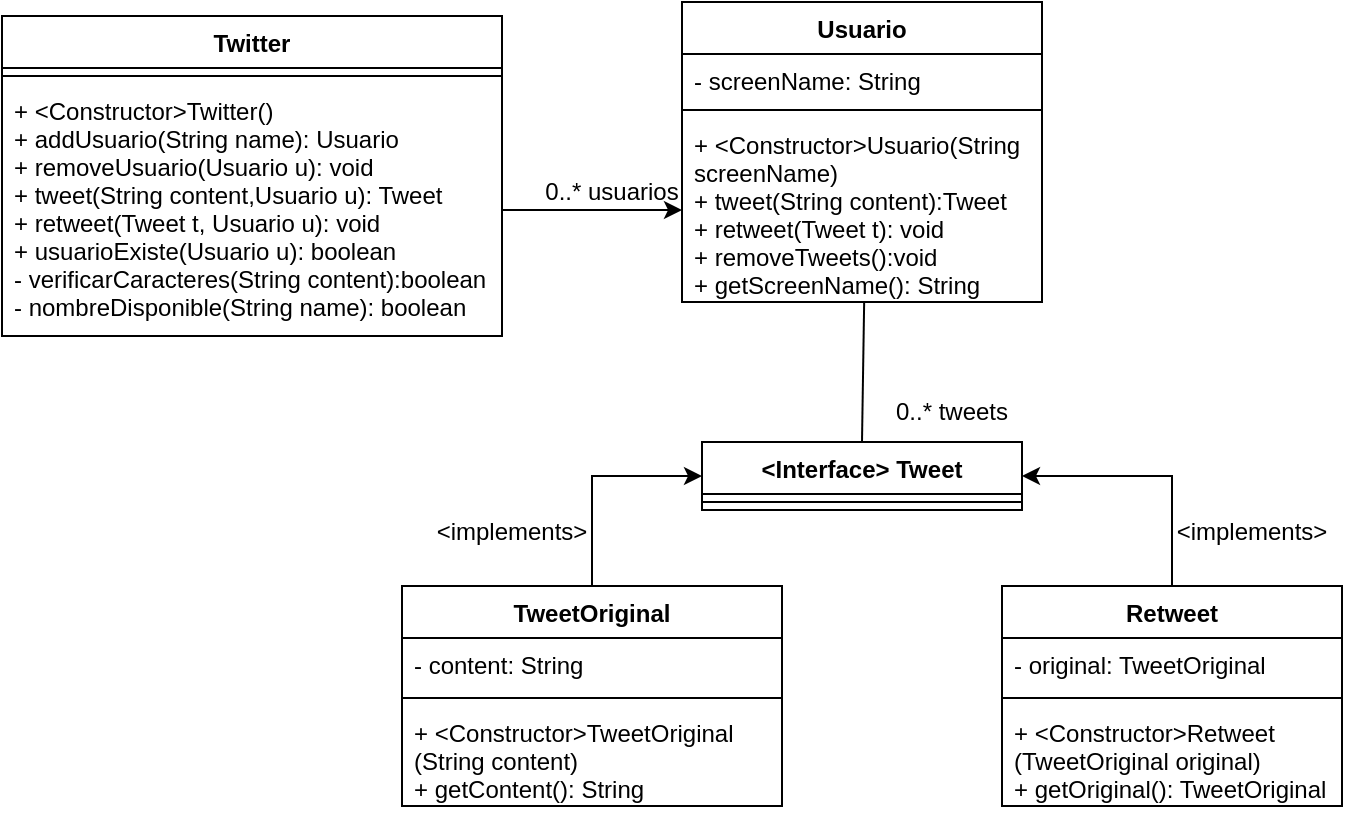 <mxfile version="17.2.4" type="browser" pages="4"><diagram id="TSHUVk2I40-_0vHM_OdW" name="Page-1"><mxGraphModel dx="1422" dy="762" grid="1" gridSize="10" guides="1" tooltips="1" connect="1" arrows="1" fold="1" page="1" pageScale="1" pageWidth="827" pageHeight="1169" background="#ffffff" math="0" shadow="0"><root><mxCell id="0"/><mxCell id="1" parent="0"/><mxCell id="HPPZhZ9E5tNDlaYOLrCo-1" value="Twitter" style="swimlane;fontStyle=1;align=center;verticalAlign=top;childLayout=stackLayout;horizontal=1;startSize=26;horizontalStack=0;resizeParent=1;resizeParentMax=0;resizeLast=0;collapsible=1;marginBottom=0;" parent="1" vertex="1"><mxGeometry x="50" y="77" width="250" height="160" as="geometry"/></mxCell><mxCell id="HPPZhZ9E5tNDlaYOLrCo-3" value="" style="line;strokeWidth=1;fillColor=none;align=left;verticalAlign=middle;spacingTop=-1;spacingLeft=3;spacingRight=3;rotatable=0;labelPosition=right;points=[];portConstraint=eastwest;" parent="HPPZhZ9E5tNDlaYOLrCo-1" vertex="1"><mxGeometry y="26" width="250" height="8" as="geometry"/></mxCell><mxCell id="HPPZhZ9E5tNDlaYOLrCo-4" value="+ &lt;Constructor&gt;Twitter()&#10;+ addUsuario(String name): Usuario&#10;+ removeUsuario(Usuario u): void&#10;+ tweet(String content,Usuario u): Tweet&#10;+ retweet(Tweet t, Usuario u): void&#10;+ usuarioExiste(Usuario u): boolean&#10;- verificarCaracteres(String content):boolean&#10;- nombreDisponible(String name): boolean" style="text;strokeColor=none;fillColor=none;align=left;verticalAlign=top;spacingLeft=4;spacingRight=4;overflow=hidden;rotatable=0;points=[[0,0.5],[1,0.5]];portConstraint=eastwest;" parent="HPPZhZ9E5tNDlaYOLrCo-1" vertex="1"><mxGeometry y="34" width="250" height="126" as="geometry"/></mxCell><mxCell id="HPPZhZ9E5tNDlaYOLrCo-8" value="Usuario" style="swimlane;fontStyle=1;align=center;verticalAlign=top;childLayout=stackLayout;horizontal=1;startSize=26;horizontalStack=0;resizeParent=1;resizeParentMax=0;resizeLast=0;collapsible=1;marginBottom=0;" parent="1" vertex="1"><mxGeometry x="390" y="70" width="180" height="150" as="geometry"/></mxCell><mxCell id="HPPZhZ9E5tNDlaYOLrCo-9" value="- screenName: String" style="text;strokeColor=none;fillColor=none;align=left;verticalAlign=top;spacingLeft=4;spacingRight=4;overflow=hidden;rotatable=0;points=[[0,0.5],[1,0.5]];portConstraint=eastwest;" parent="HPPZhZ9E5tNDlaYOLrCo-8" vertex="1"><mxGeometry y="26" width="180" height="24" as="geometry"/></mxCell><mxCell id="HPPZhZ9E5tNDlaYOLrCo-10" value="" style="line;strokeWidth=1;fillColor=none;align=left;verticalAlign=middle;spacingTop=-1;spacingLeft=3;spacingRight=3;rotatable=0;labelPosition=right;points=[];portConstraint=eastwest;" parent="HPPZhZ9E5tNDlaYOLrCo-8" vertex="1"><mxGeometry y="50" width="180" height="8" as="geometry"/></mxCell><mxCell id="HPPZhZ9E5tNDlaYOLrCo-11" value="+ &lt;Constructor&gt;Usuario(String&#10;screenName)&#10;+ tweet(String content):Tweet&#10;+ retweet(Tweet t): void&#10;+ removeTweets():void&#10;+ getScreenName(): String" style="text;strokeColor=none;fillColor=none;align=left;verticalAlign=top;spacingLeft=4;spacingRight=4;overflow=hidden;rotatable=0;points=[[0,0.5],[1,0.5]];portConstraint=eastwest;" parent="HPPZhZ9E5tNDlaYOLrCo-8" vertex="1"><mxGeometry y="58" width="180" height="92" as="geometry"/></mxCell><mxCell id="HPPZhZ9E5tNDlaYOLrCo-13" value="0..* usuarios" style="text;html=1;strokeColor=none;fillColor=none;align=center;verticalAlign=middle;whiteSpace=wrap;rounded=0;" parent="1" vertex="1"><mxGeometry x="320" y="150" width="70" height="30" as="geometry"/></mxCell><mxCell id="HPPZhZ9E5tNDlaYOLrCo-22" style="edgeStyle=orthogonalEdgeStyle;rounded=0;orthogonalLoop=1;jettySize=auto;html=1;entryX=0.5;entryY=1;entryDx=0;entryDy=0;" parent="1" edge="1"><mxGeometry relative="1" as="geometry"><mxPoint x="480" y="400" as="sourcePoint"/><mxPoint x="480" y="400" as="targetPoint"/></mxGeometry></mxCell><mxCell id="HPPZhZ9E5tNDlaYOLrCo-24" value="" style="endArrow=none;html=1;rounded=0;entryX=0.506;entryY=1;entryDx=0;entryDy=0;entryPerimeter=0;exitX=0.5;exitY=0;exitDx=0;exitDy=0;" parent="1" target="HPPZhZ9E5tNDlaYOLrCo-11" edge="1"><mxGeometry width="50" height="50" relative="1" as="geometry"><mxPoint x="480" y="290" as="sourcePoint"/><mxPoint x="440" y="360" as="targetPoint"/></mxGeometry></mxCell><mxCell id="HPPZhZ9E5tNDlaYOLrCo-30" value="0..* tweets" style="text;html=1;strokeColor=none;fillColor=none;align=center;verticalAlign=middle;whiteSpace=wrap;rounded=0;" parent="1" vertex="1"><mxGeometry x="490" y="260" width="70" height="30" as="geometry"/></mxCell><mxCell id="A2UBkmZoUkTn5_PMz20R-22" style="edgeStyle=orthogonalEdgeStyle;rounded=0;orthogonalLoop=1;jettySize=auto;html=1;entryX=1;entryY=0.5;entryDx=0;entryDy=0;" parent="1" source="HPPZhZ9E5tNDlaYOLrCo-31" target="HPPZhZ9E5tNDlaYOLrCo-35" edge="1"><mxGeometry relative="1" as="geometry"/></mxCell><mxCell id="HPPZhZ9E5tNDlaYOLrCo-31" value="Retweet" style="swimlane;fontStyle=1;align=center;verticalAlign=top;childLayout=stackLayout;horizontal=1;startSize=26;horizontalStack=0;resizeParent=1;resizeParentMax=0;resizeLast=0;collapsible=1;marginBottom=0;" parent="1" vertex="1"><mxGeometry x="550" y="362" width="170" height="110" as="geometry"/></mxCell><mxCell id="HPPZhZ9E5tNDlaYOLrCo-32" value="- original: TweetOriginal" style="text;strokeColor=none;fillColor=none;align=left;verticalAlign=top;spacingLeft=4;spacingRight=4;overflow=hidden;rotatable=0;points=[[0,0.5],[1,0.5]];portConstraint=eastwest;" parent="HPPZhZ9E5tNDlaYOLrCo-31" vertex="1"><mxGeometry y="26" width="170" height="26" as="geometry"/></mxCell><mxCell id="HPPZhZ9E5tNDlaYOLrCo-33" value="" style="line;strokeWidth=1;fillColor=none;align=left;verticalAlign=middle;spacingTop=-1;spacingLeft=3;spacingRight=3;rotatable=0;labelPosition=right;points=[];portConstraint=eastwest;" parent="HPPZhZ9E5tNDlaYOLrCo-31" vertex="1"><mxGeometry y="52" width="170" height="8" as="geometry"/></mxCell><mxCell id="HPPZhZ9E5tNDlaYOLrCo-34" value="+ &lt;Constructor&gt;Retweet&#10;(TweetOriginal original)&#10;+ getOriginal(): TweetOriginal" style="text;strokeColor=none;fillColor=none;align=left;verticalAlign=top;spacingLeft=4;spacingRight=4;overflow=hidden;rotatable=0;points=[[0,0.5],[1,0.5]];portConstraint=eastwest;" parent="HPPZhZ9E5tNDlaYOLrCo-31" vertex="1"><mxGeometry y="60" width="170" height="50" as="geometry"/></mxCell><mxCell id="HPPZhZ9E5tNDlaYOLrCo-35" value="&lt;Interface&gt; Tweet" style="swimlane;fontStyle=1;align=center;verticalAlign=top;childLayout=stackLayout;horizontal=1;startSize=26;horizontalStack=0;resizeParent=1;resizeParentMax=0;resizeLast=0;collapsible=1;marginBottom=0;" parent="1" vertex="1"><mxGeometry x="400" y="290" width="160" height="34" as="geometry"/></mxCell><mxCell id="HPPZhZ9E5tNDlaYOLrCo-37" value="" style="line;strokeWidth=1;fillColor=none;align=left;verticalAlign=middle;spacingTop=-1;spacingLeft=3;spacingRight=3;rotatable=0;labelPosition=right;points=[];portConstraint=eastwest;" parent="HPPZhZ9E5tNDlaYOLrCo-35" vertex="1"><mxGeometry y="26" width="160" height="8" as="geometry"/></mxCell><mxCell id="A2UBkmZoUkTn5_PMz20R-21" style="edgeStyle=orthogonalEdgeStyle;rounded=0;orthogonalLoop=1;jettySize=auto;html=1;entryX=0;entryY=0.5;entryDx=0;entryDy=0;" parent="1" source="bkz3b2uXtcvlsztF92QM-1" target="HPPZhZ9E5tNDlaYOLrCo-35" edge="1"><mxGeometry relative="1" as="geometry"/></mxCell><mxCell id="bkz3b2uXtcvlsztF92QM-1" value="TweetOriginal" style="swimlane;fontStyle=1;align=center;verticalAlign=top;childLayout=stackLayout;horizontal=1;startSize=26;horizontalStack=0;resizeParent=1;resizeParentMax=0;resizeLast=0;collapsible=1;marginBottom=0;" parent="1" vertex="1"><mxGeometry x="250" y="362" width="190" height="110" as="geometry"/></mxCell><mxCell id="bkz3b2uXtcvlsztF92QM-2" value="- content: String" style="text;strokeColor=none;fillColor=none;align=left;verticalAlign=top;spacingLeft=4;spacingRight=4;overflow=hidden;rotatable=0;points=[[0,0.5],[1,0.5]];portConstraint=eastwest;" parent="bkz3b2uXtcvlsztF92QM-1" vertex="1"><mxGeometry y="26" width="190" height="26" as="geometry"/></mxCell><mxCell id="bkz3b2uXtcvlsztF92QM-3" value="" style="line;strokeWidth=1;fillColor=none;align=left;verticalAlign=middle;spacingTop=-1;spacingLeft=3;spacingRight=3;rotatable=0;labelPosition=right;points=[];portConstraint=eastwest;" parent="bkz3b2uXtcvlsztF92QM-1" vertex="1"><mxGeometry y="52" width="190" height="8" as="geometry"/></mxCell><mxCell id="bkz3b2uXtcvlsztF92QM-4" value="+ &lt;Constructor&gt;TweetOriginal&#10;(String content)&#10;+ getContent(): String" style="text;strokeColor=none;fillColor=none;align=left;verticalAlign=top;spacingLeft=4;spacingRight=4;overflow=hidden;rotatable=0;points=[[0,0.5],[1,0.5]];portConstraint=eastwest;" parent="bkz3b2uXtcvlsztF92QM-1" vertex="1"><mxGeometry y="60" width="190" height="50" as="geometry"/></mxCell><mxCell id="A2UBkmZoUkTn5_PMz20R-20" style="edgeStyle=orthogonalEdgeStyle;rounded=0;orthogonalLoop=1;jettySize=auto;html=1;entryX=0;entryY=0.5;entryDx=0;entryDy=0;" parent="1" source="HPPZhZ9E5tNDlaYOLrCo-4" target="HPPZhZ9E5tNDlaYOLrCo-11" edge="1"><mxGeometry relative="1" as="geometry"/></mxCell><mxCell id="A2UBkmZoUkTn5_PMz20R-23" value="&amp;lt;implements&amp;gt;" style="text;html=1;strokeColor=none;fillColor=none;align=center;verticalAlign=middle;whiteSpace=wrap;rounded=0;" parent="1" vertex="1"><mxGeometry x="270" y="320" width="70" height="30" as="geometry"/></mxCell><mxCell id="A2UBkmZoUkTn5_PMz20R-24" value="&amp;lt;implements&amp;gt;" style="text;html=1;strokeColor=none;fillColor=none;align=center;verticalAlign=middle;whiteSpace=wrap;rounded=0;" parent="1" vertex="1"><mxGeometry x="640" y="320" width="70" height="30" as="geometry"/></mxCell></root></mxGraphModel></diagram><diagram id="6MHcppzRqcCJ2Sse2LQU" name="Page-2"><mxGraphModel dx="1422" dy="1931" grid="1" gridSize="10" guides="1" tooltips="1" connect="1" arrows="1" fold="1" page="1" pageScale="1" pageWidth="827" pageHeight="1169" math="0" shadow="0"><root><mxCell id="0"/><mxCell id="1" parent="0"/><mxCell id="1G2AqjluWVR3TIqNgubE-1" value="Biblioteca" style="swimlane;fontStyle=1;align=center;verticalAlign=top;childLayout=stackLayout;horizontal=1;startSize=26;horizontalStack=0;resizeParent=1;resizeParentMax=0;resizeLast=0;collapsible=1;marginBottom=0;" parent="1" vertex="1"><mxGeometry x="80" y="-1120" width="200" height="130" as="geometry"/></mxCell><mxCell id="1G2AqjluWVR3TIqNgubE-2" value="" style="line;strokeWidth=1;fillColor=none;align=left;verticalAlign=middle;spacingTop=-1;spacingLeft=3;spacingRight=3;rotatable=0;labelPosition=right;points=[];portConstraint=eastwest;" parent="1G2AqjluWVR3TIqNgubE-1" vertex="1"><mxGeometry y="26" width="200" height="8" as="geometry"/></mxCell><mxCell id="1G2AqjluWVR3TIqNgubE-3" value="+ &lt;Constructor&gt; Biblioteca()&#10;+ agregarSocio(Socio socio): void&#10;+ exportarSocios(): String&#10;+ getExporter(): VorheesExporter&#10;+ setExporter(VorheesExporter&#10;   exporter): void" style="text;strokeColor=none;fillColor=none;align=left;verticalAlign=top;spacingLeft=4;spacingRight=4;overflow=hidden;rotatable=0;points=[[0,0.5],[1,0.5]];portConstraint=eastwest;" parent="1G2AqjluWVR3TIqNgubE-1" vertex="1"><mxGeometry y="34" width="200" height="96" as="geometry"/></mxCell><mxCell id="1G2AqjluWVR3TIqNgubE-4" value="Socio" style="swimlane;fontStyle=1;align=center;verticalAlign=top;childLayout=stackLayout;horizontal=1;startSize=26;horizontalStack=0;resizeParent=1;resizeParentMax=0;resizeLast=0;collapsible=1;marginBottom=0;" parent="1" vertex="1"><mxGeometry x="400" y="-1150" width="210" height="210" as="geometry"/></mxCell><mxCell id="1G2AqjluWVR3TIqNgubE-5" value="- nombre: String&#10;- legajo: String&#10;- email: String" style="text;strokeColor=none;fillColor=none;align=left;verticalAlign=top;spacingLeft=4;spacingRight=4;overflow=hidden;rotatable=0;points=[[0,0.5],[1,0.5]];portConstraint=eastwest;" parent="1G2AqjluWVR3TIqNgubE-4" vertex="1"><mxGeometry y="26" width="210" height="54" as="geometry"/></mxCell><mxCell id="1G2AqjluWVR3TIqNgubE-6" value="" style="line;strokeWidth=1;fillColor=none;align=left;verticalAlign=middle;spacingTop=-1;spacingLeft=3;spacingRight=3;rotatable=0;labelPosition=right;points=[];portConstraint=eastwest;" parent="1G2AqjluWVR3TIqNgubE-4" vertex="1"><mxGeometry y="80" width="210" height="8" as="geometry"/></mxCell><mxCell id="1G2AqjluWVR3TIqNgubE-7" value="+ &lt;Constructor&gt; Socio(String nombre,&#10;String email, String legajo)&#10;+ setNombre(String nombre): void&#10;+ setLegajo(String legajo): void&#10;+ setEmail(String email): void&#10;+ getNombre(): String&#10;+ getLegajo(): String&#10;+ getEmail(): String&#10;" style="text;strokeColor=none;fillColor=none;align=left;verticalAlign=top;spacingLeft=4;spacingRight=4;overflow=hidden;rotatable=0;points=[[0,0.5],[1,0.5]];portConstraint=eastwest;" parent="1G2AqjluWVR3TIqNgubE-4" vertex="1"><mxGeometry y="88" width="210" height="122" as="geometry"/></mxCell><mxCell id="1G2AqjluWVR3TIqNgubE-8" value="0..* socios" style="text;html=1;strokeColor=none;fillColor=none;align=center;verticalAlign=middle;whiteSpace=wrap;rounded=0;" parent="1" vertex="1"><mxGeometry x="330" y="-1060" width="60" height="30" as="geometry"/></mxCell><mxCell id="1G2AqjluWVR3TIqNgubE-9" value="VorheesExporter" style="swimlane;fontStyle=1;align=center;verticalAlign=top;childLayout=stackLayout;horizontal=1;startSize=26;horizontalStack=0;resizeParent=1;resizeParentMax=0;resizeLast=0;collapsible=1;marginBottom=0;" parent="1" vertex="1"><mxGeometry x="80" y="-930" width="200" height="80" as="geometry"/></mxCell><mxCell id="1G2AqjluWVR3TIqNgubE-10" value="" style="line;strokeWidth=1;fillColor=none;align=left;verticalAlign=middle;spacingTop=-1;spacingLeft=3;spacingRight=3;rotatable=0;labelPosition=right;points=[];portConstraint=eastwest;" parent="1G2AqjluWVR3TIqNgubE-9" vertex="1"><mxGeometry y="26" width="200" height="8" as="geometry"/></mxCell><mxCell id="1G2AqjluWVR3TIqNgubE-11" value="- exportar(Socio socio): String&#10;+ exportar(List&lt;Socio&gt;): String" style="text;strokeColor=none;fillColor=none;align=left;verticalAlign=top;spacingLeft=4;spacingRight=4;overflow=hidden;rotatable=0;points=[[0,0.5],[1,0.5]];portConstraint=eastwest;" parent="1G2AqjluWVR3TIqNgubE-9" vertex="1"><mxGeometry y="34" width="200" height="46" as="geometry"/></mxCell><mxCell id="1G2AqjluWVR3TIqNgubE-12" value="exporter" style="text;html=1;strokeColor=none;fillColor=none;align=center;verticalAlign=middle;whiteSpace=wrap;rounded=0;" parent="1" vertex="1"><mxGeometry x="180" y="-955" width="60" height="30" as="geometry"/></mxCell><mxCell id="1G2AqjluWVR3TIqNgubE-13" value="" style="endArrow=classic;html=1;rounded=0;" parent="1" edge="1"><mxGeometry width="50" height="50" relative="1" as="geometry"><mxPoint x="180" y="-990" as="sourcePoint"/><mxPoint x="180" y="-930" as="targetPoint"/></mxGeometry></mxCell><mxCell id="1G2AqjluWVR3TIqNgubE-14" style="edgeStyle=orthogonalEdgeStyle;rounded=0;orthogonalLoop=1;jettySize=auto;html=1;entryX=0;entryY=0.197;entryDx=0;entryDy=0;entryPerimeter=0;" parent="1" source="1G2AqjluWVR3TIqNgubE-3" target="1G2AqjluWVR3TIqNgubE-7" edge="1"><mxGeometry relative="1" as="geometry"/></mxCell></root></mxGraphModel></diagram><diagram id="qpc49X_lmEULQzka7Zgq" name="Page-2b"><mxGraphModel dx="1422" dy="1931" grid="1" gridSize="10" guides="1" tooltips="1" connect="1" arrows="1" fold="1" page="1" pageScale="1" pageWidth="827" pageHeight="1169" math="0" shadow="0"><root><mxCell id="0"/><mxCell id="1" parent="0"/><mxCell id="pLy4Xo_ZBQkmExoFwSUJ-1" value="&lt;Adaptee&gt; Biblioteca" style="swimlane;fontStyle=1;align=center;verticalAlign=top;childLayout=stackLayout;horizontal=1;startSize=26;horizontalStack=0;resizeParent=1;resizeParentMax=0;resizeLast=0;collapsible=1;marginBottom=0;" parent="1" vertex="1"><mxGeometry x="151" y="-780" width="200" height="130" as="geometry"/></mxCell><mxCell id="pLy4Xo_ZBQkmExoFwSUJ-2" value="" style="line;strokeWidth=1;fillColor=none;align=left;verticalAlign=middle;spacingTop=-1;spacingLeft=3;spacingRight=3;rotatable=0;labelPosition=right;points=[];portConstraint=eastwest;" parent="pLy4Xo_ZBQkmExoFwSUJ-1" vertex="1"><mxGeometry y="26" width="200" height="8" as="geometry"/></mxCell><mxCell id="pLy4Xo_ZBQkmExoFwSUJ-3" value="+ &lt;Constructor&gt; Biblioteca()&#10;+ agregarSocio(Socio socio): void&#10;+ exportarSocios(): String&#10;+ getExporter(): VorheesExporter&#10;+ setExporter(VorheesExporter&#10;   exporter): void" style="text;strokeColor=none;fillColor=none;align=left;verticalAlign=top;spacingLeft=4;spacingRight=4;overflow=hidden;rotatable=0;points=[[0,0.5],[1,0.5]];portConstraint=eastwest;" parent="pLy4Xo_ZBQkmExoFwSUJ-1" vertex="1"><mxGeometry y="34" width="200" height="96" as="geometry"/></mxCell><mxCell id="pLy4Xo_ZBQkmExoFwSUJ-4" value="Socio" style="swimlane;fontStyle=1;align=center;verticalAlign=top;childLayout=stackLayout;horizontal=1;startSize=26;horizontalStack=0;resizeParent=1;resizeParentMax=0;resizeLast=0;collapsible=1;marginBottom=0;" parent="1" vertex="1"><mxGeometry x="471" y="-810" width="210" height="210" as="geometry"/></mxCell><mxCell id="pLy4Xo_ZBQkmExoFwSUJ-5" value="- nombre: String&#10;- legajo: String&#10;- email: String" style="text;strokeColor=none;fillColor=none;align=left;verticalAlign=top;spacingLeft=4;spacingRight=4;overflow=hidden;rotatable=0;points=[[0,0.5],[1,0.5]];portConstraint=eastwest;" parent="pLy4Xo_ZBQkmExoFwSUJ-4" vertex="1"><mxGeometry y="26" width="210" height="54" as="geometry"/></mxCell><mxCell id="pLy4Xo_ZBQkmExoFwSUJ-6" value="" style="line;strokeWidth=1;fillColor=none;align=left;verticalAlign=middle;spacingTop=-1;spacingLeft=3;spacingRight=3;rotatable=0;labelPosition=right;points=[];portConstraint=eastwest;" parent="pLy4Xo_ZBQkmExoFwSUJ-4" vertex="1"><mxGeometry y="80" width="210" height="8" as="geometry"/></mxCell><mxCell id="pLy4Xo_ZBQkmExoFwSUJ-7" value="+ &lt;Constructor&gt; Socio(String nombre,&#10;String email, String legajo)&#10;+ setNombre(String nombre): void&#10;+ setLegajo(String legajo): void&#10;+ setEmail(String email): void&#10;+ getNombre(): String&#10;+ getLegajo(): String&#10;+ getEmail(): String&#10;" style="text;strokeColor=none;fillColor=none;align=left;verticalAlign=top;spacingLeft=4;spacingRight=4;overflow=hidden;rotatable=0;points=[[0,0.5],[1,0.5]];portConstraint=eastwest;" parent="pLy4Xo_ZBQkmExoFwSUJ-4" vertex="1"><mxGeometry y="88" width="210" height="122" as="geometry"/></mxCell><mxCell id="pLy4Xo_ZBQkmExoFwSUJ-8" value="0..* socios" style="text;html=1;strokeColor=none;fillColor=none;align=center;verticalAlign=middle;whiteSpace=wrap;rounded=0;" parent="1" vertex="1"><mxGeometry x="401" y="-720" width="60" height="30" as="geometry"/></mxCell><mxCell id="pLy4Xo_ZBQkmExoFwSUJ-9" value="VorheesExporter" style="swimlane;fontStyle=1;align=center;verticalAlign=top;childLayout=stackLayout;horizontal=1;startSize=26;horizontalStack=0;resizeParent=1;resizeParentMax=0;resizeLast=0;collapsible=1;marginBottom=0;" parent="1" vertex="1"><mxGeometry x="151" y="-590" width="200" height="80" as="geometry"/></mxCell><mxCell id="pLy4Xo_ZBQkmExoFwSUJ-10" value="" style="line;strokeWidth=1;fillColor=none;align=left;verticalAlign=middle;spacingTop=-1;spacingLeft=3;spacingRight=3;rotatable=0;labelPosition=right;points=[];portConstraint=eastwest;" parent="pLy4Xo_ZBQkmExoFwSUJ-9" vertex="1"><mxGeometry y="26" width="200" height="8" as="geometry"/></mxCell><mxCell id="pLy4Xo_ZBQkmExoFwSUJ-11" value="- exportar(Socio socio): String&#10;+ exportar(List&lt;Socio&gt;): String" style="text;strokeColor=none;fillColor=none;align=left;verticalAlign=top;spacingLeft=4;spacingRight=4;overflow=hidden;rotatable=0;points=[[0,0.5],[1,0.5]];portConstraint=eastwest;" parent="pLy4Xo_ZBQkmExoFwSUJ-9" vertex="1"><mxGeometry y="34" width="200" height="46" as="geometry"/></mxCell><mxCell id="pLy4Xo_ZBQkmExoFwSUJ-12" value="exporter" style="text;html=1;strokeColor=none;fillColor=none;align=center;verticalAlign=middle;whiteSpace=wrap;rounded=0;" parent="1" vertex="1"><mxGeometry x="251" y="-615" width="60" height="30" as="geometry"/></mxCell><mxCell id="pLy4Xo_ZBQkmExoFwSUJ-13" value="" style="endArrow=classic;html=1;rounded=0;" parent="1" edge="1"><mxGeometry width="50" height="50" relative="1" as="geometry"><mxPoint x="251" y="-650" as="sourcePoint"/><mxPoint x="251" y="-590" as="targetPoint"/></mxGeometry></mxCell><mxCell id="pLy4Xo_ZBQkmExoFwSUJ-14" style="edgeStyle=orthogonalEdgeStyle;rounded=0;orthogonalLoop=1;jettySize=auto;html=1;entryX=0;entryY=0.197;entryDx=0;entryDy=0;entryPerimeter=0;" parent="1" source="pLy4Xo_ZBQkmExoFwSUJ-3" target="pLy4Xo_ZBQkmExoFwSUJ-7" edge="1"><mxGeometry relative="1" as="geometry"/></mxCell><mxCell id="BeBNaNaxsTO24dKaq-eg-1" style="edgeStyle=orthogonalEdgeStyle;rounded=0;orthogonalLoop=1;jettySize=auto;html=1;entryX=0.5;entryY=0;entryDx=0;entryDy=0;" parent="1" source="pLy4Xo_ZBQkmExoFwSUJ-15" target="pLy4Xo_ZBQkmExoFwSUJ-1" edge="1"><mxGeometry relative="1" as="geometry"/></mxCell><mxCell id="pLy4Xo_ZBQkmExoFwSUJ-15" value="&lt;Adapter&gt; BibliotecaAdapter" style="swimlane;fontStyle=1;align=center;verticalAlign=top;childLayout=stackLayout;horizontal=1;startSize=26;horizontalStack=0;resizeParent=1;resizeParentMax=0;resizeLast=0;collapsible=1;marginBottom=0;" parent="1" vertex="1"><mxGeometry x="146" y="-1010" width="210" height="130" as="geometry"/></mxCell><mxCell id="pLy4Xo_ZBQkmExoFwSUJ-16" value="" style="line;strokeWidth=1;fillColor=none;align=left;verticalAlign=middle;spacingTop=-1;spacingLeft=3;spacingRight=3;rotatable=0;labelPosition=right;points=[];portConstraint=eastwest;" parent="pLy4Xo_ZBQkmExoFwSUJ-15" vertex="1"><mxGeometry y="26" width="210" height="8" as="geometry"/></mxCell><mxCell id="pLy4Xo_ZBQkmExoFwSUJ-17" value="+ &lt;Constructor&gt; BibliotecaAdapter()&#10;+ agregarSocio(Socio socio): void&#10;+ exportarSocios(): JSONList&#10;+ getExporter(): VorheesExporter&#10;+ setExporter(VorheesExporter&#10;   exporter): void" style="text;strokeColor=none;fillColor=none;align=left;verticalAlign=top;spacingLeft=4;spacingRight=4;overflow=hidden;rotatable=0;points=[[0,0.5],[1,0.5]];portConstraint=eastwest;" parent="pLy4Xo_ZBQkmExoFwSUJ-15" vertex="1"><mxGeometry y="34" width="210" height="96" as="geometry"/></mxCell><mxCell id="BeBNaNaxsTO24dKaq-eg-2" value="adaptee" style="text;html=1;strokeColor=none;fillColor=none;align=center;verticalAlign=middle;whiteSpace=wrap;rounded=0;" parent="1" vertex="1"><mxGeometry x="258" y="-800" width="46" height="20" as="geometry"/></mxCell></root></mxGraphModel></diagram><diagram id="jBke9GiRhUbPf2QIQFKT" name="Page-3"><mxGraphModel dx="1422" dy="762" grid="1" gridSize="10" guides="1" tooltips="1" connect="1" arrows="1" fold="1" page="1" pageScale="1" pageWidth="827" pageHeight="1169" math="0" shadow="0"><root><mxCell id="0"/><mxCell id="1" parent="0"/><mxCell id="HqEdJI6NLVUJR6Tn7em1-63" style="edgeStyle=orthogonalEdgeStyle;rounded=0;orthogonalLoop=1;jettySize=auto;html=1;entryX=0.5;entryY=0;entryDx=0;entryDy=0;" parent="1" source="HqEdJI6NLVUJR6Tn7em1-1" target="HqEdJI6NLVUJR6Tn7em1-46" edge="1"><mxGeometry relative="1" as="geometry"/></mxCell><mxCell id="HqEdJI6NLVUJR6Tn7em1-1" value="MediaPlayer" style="swimlane;fontStyle=1;align=center;verticalAlign=top;childLayout=stackLayout;horizontal=1;startSize=26;horizontalStack=0;resizeParent=1;resizeParentMax=0;resizeLast=0;collapsible=1;marginBottom=0;" parent="1" vertex="1"><mxGeometry x="250" y="120" width="230" height="150" as="geometry"/></mxCell><mxCell id="HqEdJI6NLVUJR6Tn7em1-3" value="" style="line;strokeWidth=1;fillColor=none;align=left;verticalAlign=middle;spacingTop=-1;spacingLeft=3;spacingRight=3;rotatable=0;labelPosition=right;points=[];portConstraint=eastwest;" parent="HqEdJI6NLVUJR6Tn7em1-1" vertex="1"><mxGeometry y="26" width="230" height="8" as="geometry"/></mxCell><mxCell id="HqEdJI6NLVUJR6Tn7em1-4" value="+ &lt;Constructor&gt; MediaPlayer()&#10;+ addAudio(String name): Audio&#10;+ addVideoFile(String name): VideoFile&#10;+ addVideoStream(String name):&#10;   VideoStreamAdapter&#10;+ playEverything(): String&#10;+ playFirst(): String" style="text;strokeColor=none;fillColor=none;align=left;verticalAlign=top;spacingLeft=4;spacingRight=4;overflow=hidden;rotatable=0;points=[[0,0.5],[1,0.5]];portConstraint=eastwest;" parent="HqEdJI6NLVUJR6Tn7em1-1" vertex="1"><mxGeometry y="34" width="230" height="116" as="geometry"/></mxCell><mxCell id="HqEdJI6NLVUJR6Tn7em1-46" value="&lt;Abstract&gt; Media" style="swimlane;fontStyle=1;align=center;verticalAlign=top;childLayout=stackLayout;horizontal=1;startSize=26;horizontalStack=0;resizeParent=1;resizeParentMax=0;resizeLast=0;collapsible=1;marginBottom=0;" parent="1" vertex="1"><mxGeometry x="262.5" y="320" width="205" height="120" as="geometry"/></mxCell><mxCell id="HqEdJI6NLVUJR6Tn7em1-47" value="+ name: String" style="text;strokeColor=none;fillColor=none;align=left;verticalAlign=top;spacingLeft=4;spacingRight=4;overflow=hidden;rotatable=0;points=[[0,0.5],[1,0.5]];portConstraint=eastwest;" parent="HqEdJI6NLVUJR6Tn7em1-46" vertex="1"><mxGeometry y="26" width="205" height="26" as="geometry"/></mxCell><mxCell id="HqEdJI6NLVUJR6Tn7em1-48" value="" style="line;strokeWidth=1;fillColor=none;align=left;verticalAlign=middle;spacingTop=-1;spacingLeft=3;spacingRight=3;rotatable=0;labelPosition=right;points=[];portConstraint=eastwest;" parent="HqEdJI6NLVUJR6Tn7em1-46" vertex="1"><mxGeometry y="52" width="205" height="8" as="geometry"/></mxCell><mxCell id="HqEdJI6NLVUJR6Tn7em1-49" value="+ &lt;Constructor&gt; Media(String name)&#10;+ &lt;abstract&gt; play(): String&#10;+ getName(): String" style="text;strokeColor=none;fillColor=none;align=left;verticalAlign=top;spacingLeft=4;spacingRight=4;overflow=hidden;rotatable=0;points=[[0,0.5],[1,0.5]];portConstraint=eastwest;" parent="HqEdJI6NLVUJR6Tn7em1-46" vertex="1"><mxGeometry y="60" width="205" height="60" as="geometry"/></mxCell><mxCell id="HqEdJI6NLVUJR6Tn7em1-61" style="edgeStyle=orthogonalEdgeStyle;rounded=0;orthogonalLoop=1;jettySize=auto;html=1;entryX=0.501;entryY=1.003;entryDx=0;entryDy=0;entryPerimeter=0;" parent="1" source="HqEdJI6NLVUJR6Tn7em1-50" target="HqEdJI6NLVUJR6Tn7em1-49" edge="1"><mxGeometry relative="1" as="geometry"/></mxCell><mxCell id="HqEdJI6NLVUJR6Tn7em1-50" value="Audio" style="swimlane;fontStyle=1;align=center;verticalAlign=top;childLayout=stackLayout;horizontal=1;startSize=26;horizontalStack=0;resizeParent=1;resizeParentMax=0;resizeLast=0;collapsible=1;marginBottom=0;" parent="1" vertex="1"><mxGeometry x="262.5" y="512" width="205" height="80" as="geometry"/></mxCell><mxCell id="HqEdJI6NLVUJR6Tn7em1-52" value="" style="line;strokeWidth=1;fillColor=none;align=left;verticalAlign=middle;spacingTop=-1;spacingLeft=3;spacingRight=3;rotatable=0;labelPosition=right;points=[];portConstraint=eastwest;" parent="HqEdJI6NLVUJR6Tn7em1-50" vertex="1"><mxGeometry y="26" width="205" height="8" as="geometry"/></mxCell><mxCell id="HqEdJI6NLVUJR6Tn7em1-53" value="+ &lt;Constructor&gt; Audio(String name)&#10;+ play(): String" style="text;strokeColor=none;fillColor=none;align=left;verticalAlign=top;spacingLeft=4;spacingRight=4;overflow=hidden;rotatable=0;points=[[0,0.5],[1,0.5]];portConstraint=eastwest;" parent="HqEdJI6NLVUJR6Tn7em1-50" vertex="1"><mxGeometry y="34" width="205" height="46" as="geometry"/></mxCell><mxCell id="HqEdJI6NLVUJR6Tn7em1-60" style="edgeStyle=orthogonalEdgeStyle;rounded=0;orthogonalLoop=1;jettySize=auto;html=1;entryX=0;entryY=0.5;entryDx=0;entryDy=0;" parent="1" source="HqEdJI6NLVUJR6Tn7em1-54" target="HqEdJI6NLVUJR6Tn7em1-49" edge="1"><mxGeometry relative="1" as="geometry"/></mxCell><mxCell id="HqEdJI6NLVUJR6Tn7em1-54" value="VideoFile" style="swimlane;fontStyle=1;align=center;verticalAlign=top;childLayout=stackLayout;horizontal=1;startSize=26;horizontalStack=0;resizeParent=1;resizeParentMax=0;resizeLast=0;collapsible=1;marginBottom=0;" parent="1" vertex="1"><mxGeometry x="60" y="507" width="160" height="90" as="geometry"/></mxCell><mxCell id="HqEdJI6NLVUJR6Tn7em1-55" value="" style="line;strokeWidth=1;fillColor=none;align=left;verticalAlign=middle;spacingTop=-1;spacingLeft=3;spacingRight=3;rotatable=0;labelPosition=right;points=[];portConstraint=eastwest;" parent="HqEdJI6NLVUJR6Tn7em1-54" vertex="1"><mxGeometry y="26" width="160" height="8" as="geometry"/></mxCell><mxCell id="HqEdJI6NLVUJR6Tn7em1-56" value="+ &lt;Constructor&gt; VideoFile&#10;   (String name)&#10;+ &lt;abstract&gt; play(): String" style="text;strokeColor=none;fillColor=none;align=left;verticalAlign=top;spacingLeft=4;spacingRight=4;overflow=hidden;rotatable=0;points=[[0,0.5],[1,0.5]];portConstraint=eastwest;" parent="HqEdJI6NLVUJR6Tn7em1-54" vertex="1"><mxGeometry y="34" width="160" height="56" as="geometry"/></mxCell><mxCell id="HqEdJI6NLVUJR6Tn7em1-62" style="edgeStyle=orthogonalEdgeStyle;rounded=0;orthogonalLoop=1;jettySize=auto;html=1;entryX=1;entryY=0.5;entryDx=0;entryDy=0;" parent="1" source="HqEdJI6NLVUJR6Tn7em1-57" target="HqEdJI6NLVUJR6Tn7em1-49" edge="1"><mxGeometry relative="1" as="geometry"/></mxCell><mxCell id="XehGdkL9vl5yf6C18iuF-9" style="edgeStyle=orthogonalEdgeStyle;rounded=0;orthogonalLoop=1;jettySize=auto;html=1;entryX=0.5;entryY=0;entryDx=0;entryDy=0;" parent="1" source="HqEdJI6NLVUJR6Tn7em1-57" target="XehGdkL9vl5yf6C18iuF-6" edge="1"><mxGeometry relative="1" as="geometry"/></mxCell><mxCell id="HqEdJI6NLVUJR6Tn7em1-57" value="&lt;Adapter&gt; VideoStreamAdapter" style="swimlane;fontStyle=1;align=center;verticalAlign=top;childLayout=stackLayout;horizontal=1;startSize=26;horizontalStack=0;resizeParent=1;resizeParentMax=0;resizeLast=0;collapsible=1;marginBottom=0;" parent="1" vertex="1"><mxGeometry x="500" y="507" width="220" height="90" as="geometry"/></mxCell><mxCell id="HqEdJI6NLVUJR6Tn7em1-58" value="" style="line;strokeWidth=1;fillColor=none;align=left;verticalAlign=middle;spacingTop=-1;spacingLeft=3;spacingRight=3;rotatable=0;labelPosition=right;points=[];portConstraint=eastwest;" parent="HqEdJI6NLVUJR6Tn7em1-57" vertex="1"><mxGeometry y="26" width="220" height="8" as="geometry"/></mxCell><mxCell id="HqEdJI6NLVUJR6Tn7em1-59" value="+ &lt;Constructor&gt; VideoStreamAdapter&#10;(String name)&#10;+ play(): String" style="text;strokeColor=none;fillColor=none;align=left;verticalAlign=top;spacingLeft=4;spacingRight=4;overflow=hidden;rotatable=0;points=[[0,0.5],[1,0.5]];portConstraint=eastwest;" parent="HqEdJI6NLVUJR6Tn7em1-57" vertex="1"><mxGeometry y="34" width="220" height="56" as="geometry"/></mxCell><mxCell id="XehGdkL9vl5yf6C18iuF-2" value="0..* playlist" style="text;html=1;strokeColor=none;fillColor=none;align=center;verticalAlign=middle;whiteSpace=wrap;rounded=0;" parent="1" vertex="1"><mxGeometry x="370" y="290" width="70" height="30" as="geometry"/></mxCell><mxCell id="XehGdkL9vl5yf6C18iuF-3" value="&amp;lt;extends&amp;gt;" style="text;html=1;strokeColor=none;fillColor=none;align=center;verticalAlign=middle;whiteSpace=wrap;rounded=0;" parent="1" vertex="1"><mxGeometry x="610" y="440" width="70" height="30" as="geometry"/></mxCell><mxCell id="XehGdkL9vl5yf6C18iuF-4" value="&amp;lt;extends&amp;gt;" style="text;html=1;strokeColor=none;fillColor=none;align=center;verticalAlign=middle;whiteSpace=wrap;rounded=0;" parent="1" vertex="1"><mxGeometry x="360" y="460" width="70" height="30" as="geometry"/></mxCell><mxCell id="XehGdkL9vl5yf6C18iuF-5" value="&amp;lt;extends&amp;gt;" style="text;html=1;strokeColor=none;fillColor=none;align=center;verticalAlign=middle;whiteSpace=wrap;rounded=0;" parent="1" vertex="1"><mxGeometry x="140" y="450" width="70" height="30" as="geometry"/></mxCell><mxCell id="XehGdkL9vl5yf6C18iuF-6" value="&lt;Adaptee&gt; VideoStream" style="swimlane;fontStyle=1;align=center;verticalAlign=top;childLayout=stackLayout;horizontal=1;startSize=26;horizontalStack=0;resizeParent=1;resizeParentMax=0;resizeLast=0;collapsible=1;marginBottom=0;" parent="1" vertex="1"><mxGeometry x="520" y="640" width="180" height="70" as="geometry"/></mxCell><mxCell id="XehGdkL9vl5yf6C18iuF-7" value="" style="line;strokeWidth=1;fillColor=none;align=left;verticalAlign=middle;spacingTop=-1;spacingLeft=3;spacingRight=3;rotatable=0;labelPosition=right;points=[];portConstraint=eastwest;" parent="XehGdkL9vl5yf6C18iuF-6" vertex="1"><mxGeometry y="26" width="180" height="8" as="geometry"/></mxCell><mxCell id="XehGdkL9vl5yf6C18iuF-8" value="+ &lt;Constructor&gt; VideoStream()&#10;+ reproduce(): void" style="text;strokeColor=none;fillColor=none;align=left;verticalAlign=top;spacingLeft=4;spacingRight=4;overflow=hidden;rotatable=0;points=[[0,0.5],[1,0.5]];portConstraint=eastwest;" parent="XehGdkL9vl5yf6C18iuF-6" vertex="1"><mxGeometry y="34" width="180" height="36" as="geometry"/></mxCell><mxCell id="XehGdkL9vl5yf6C18iuF-10" value="adaptee" style="text;html=1;strokeColor=none;fillColor=none;align=center;verticalAlign=middle;whiteSpace=wrap;rounded=0;" parent="1" vertex="1"><mxGeometry x="606" y="615" width="70" height="30" as="geometry"/></mxCell></root></mxGraphModel></diagram></mxfile>